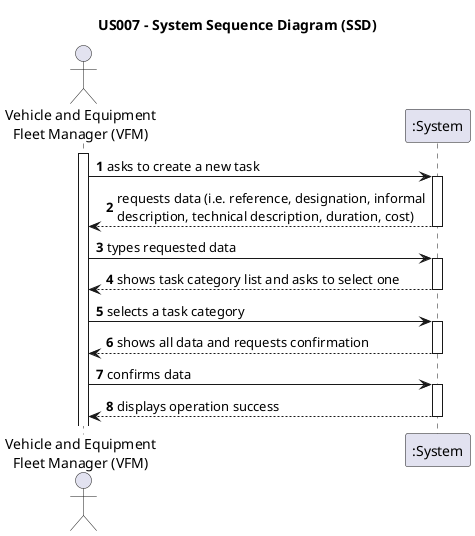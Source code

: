 @startuml
skinparam monochrome false
skinparam packageStyle rectangle
skinparam shadowing false

title US007 - System Sequence Diagram (SSD)

autonumber

actor "Vehicle and Equipment\nFleet Manager (VFM)" as VFM
participant ":System" as System

activate VFM

    VFM -> System : asks to create a new task
    activate System

        System --> VFM : requests data (i.e. reference, designation, informal\ndescription, technical description, duration, cost)
    deactivate System

    VFM -> System : types requested data
    activate System

        System --> VFM : shows task category list and asks to select one
    deactivate System

    VFM -> System : selects a task category
    activate System

        System --> VFM : shows all data and requests confirmation
    deactivate System

    VFM -> System : confirms data
    activate System

        System --> VFM : displays operation success
    deactivate System

@enduml